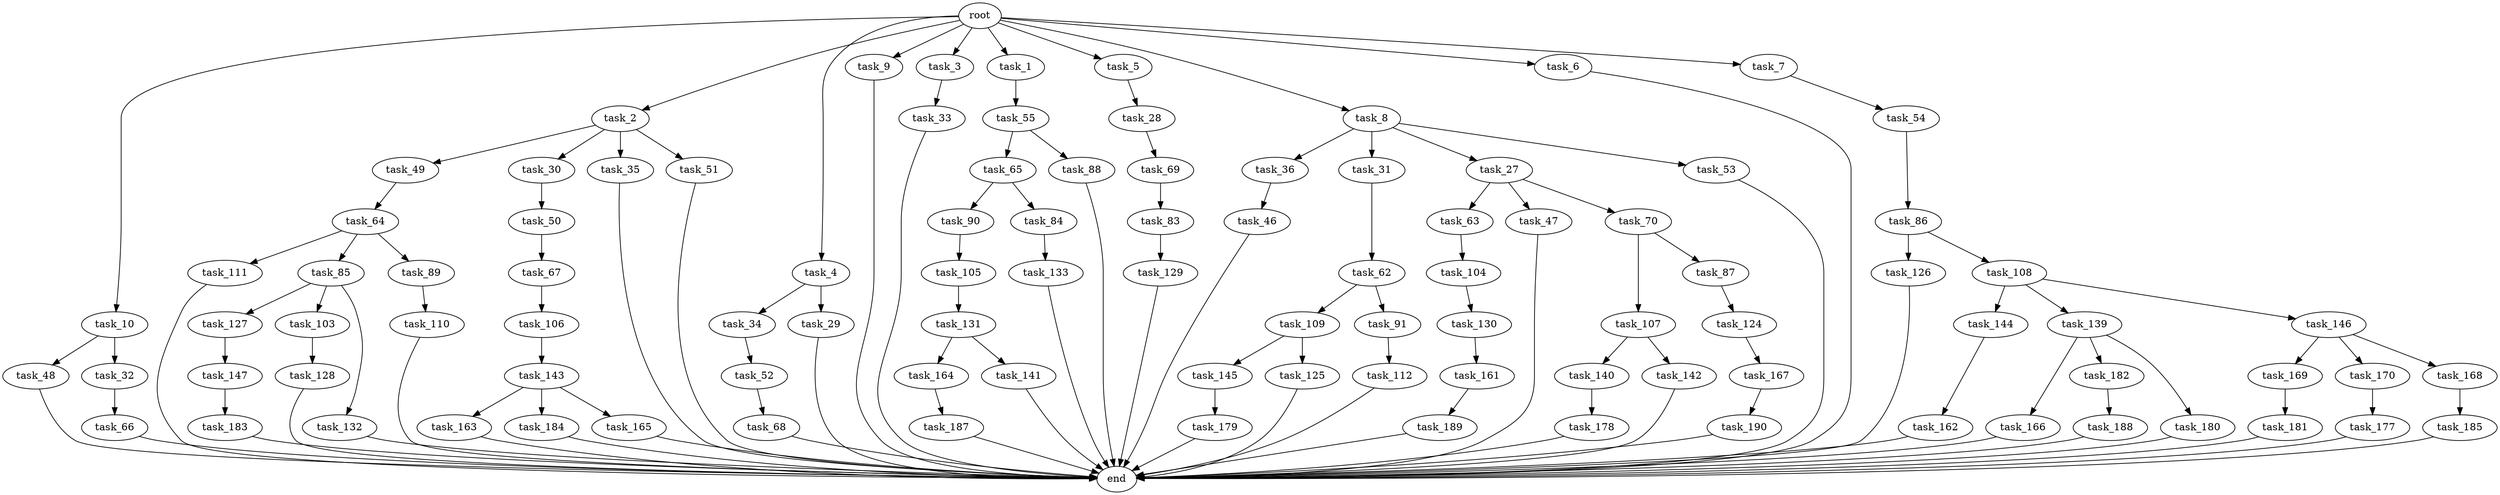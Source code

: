 digraph G {
  task_166 [size="841813590.016000"];
  task_162 [size="1717986918.400000"];
  task_105 [size="1391569403.904000"];
  task_182 [size="841813590.016000"];
  task_65 [size="841813590.016000"];
  task_163 [size="274877906.944000"];
  task_144 [size="274877906.944000"];
  task_46 [size="618475290.624000"];
  task_133 [size="1717986918.400000"];
  task_36 [size="1717986918.400000"];
  task_10 [size="2.048000"];
  task_139 [size="274877906.944000"];
  task_28 [size="154618822.656000"];
  task_50 [size="618475290.624000"];
  task_127 [size="68719476.736000"];
  task_31 [size="1717986918.400000"];
  task_49 [size="154618822.656000"];
  task_181 [size="841813590.016000"];
  task_146 [size="274877906.944000"];
  task_90 [size="1391569403.904000"];
  task_106 [size="1099511627.776000"];
  task_27 [size="1717986918.400000"];
  task_140 [size="154618822.656000"];
  task_147 [size="618475290.624000"];
  task_190 [size="68719476.736000"];
  task_111 [size="1717986918.400000"];
  task_164 [size="68719476.736000"];
  task_126 [size="154618822.656000"];
  task_52 [size="841813590.016000"];
  task_2 [size="2.048000"];
  task_67 [size="618475290.624000"];
  task_112 [size="1717986918.400000"];
  task_110 [size="274877906.944000"];
  task_109 [size="1099511627.776000"];
  task_30 [size="154618822.656000"];
  task_177 [size="618475290.624000"];
  task_169 [size="154618822.656000"];
  task_104 [size="1099511627.776000"];
  task_33 [size="1717986918.400000"];
  task_4 [size="2.048000"];
  task_48 [size="618475290.624000"];
  task_64 [size="154618822.656000"];
  task_85 [size="1717986918.400000"];
  task_35 [size="154618822.656000"];
  task_103 [size="68719476.736000"];
  task_54 [size="1099511627.776000"];
  task_91 [size="1099511627.776000"];
  task_89 [size="1717986918.400000"];
  task_34 [size="154618822.656000"];
  task_9 [size="2.048000"];
  task_32 [size="618475290.624000"];
  task_130 [size="1099511627.776000"];
  task_143 [size="1099511627.776000"];
  task_3 [size="2.048000"];
  task_86 [size="841813590.016000"];
  task_189 [size="1099511627.776000"];
  task_62 [size="618475290.624000"];
  task_1 [size="2.048000"];
  task_107 [size="1099511627.776000"];
  task_170 [size="154618822.656000"];
  task_69 [size="68719476.736000"];
  task_167 [size="429496729.600000"];
  task_5 [size="2.048000"];
  task_108 [size="154618822.656000"];
  task_88 [size="841813590.016000"];
  end [size="0.000000"];
  task_8 [size="2.048000"];
  task_87 [size="1099511627.776000"];
  task_141 [size="68719476.736000"];
  task_179 [size="1099511627.776000"];
  task_84 [size="1391569403.904000"];
  task_83 [size="68719476.736000"];
  task_63 [size="429496729.600000"];
  task_183 [size="68719476.736000"];
  task_131 [size="841813590.016000"];
  task_142 [size="154618822.656000"];
  task_132 [size="68719476.736000"];
  task_29 [size="154618822.656000"];
  task_145 [size="1099511627.776000"];
  task_55 [size="841813590.016000"];
  task_53 [size="1717986918.400000"];
  task_178 [size="1099511627.776000"];
  root [size="0.000000"];
  task_187 [size="429496729.600000"];
  task_47 [size="429496729.600000"];
  task_184 [size="274877906.944000"];
  task_128 [size="68719476.736000"];
  task_180 [size="841813590.016000"];
  task_6 [size="2.048000"];
  task_70 [size="429496729.600000"];
  task_185 [size="429496729.600000"];
  task_129 [size="1391569403.904000"];
  task_188 [size="429496729.600000"];
  task_168 [size="154618822.656000"];
  task_165 [size="274877906.944000"];
  task_161 [size="1099511627.776000"];
  task_51 [size="154618822.656000"];
  task_125 [size="1099511627.776000"];
  task_124 [size="841813590.016000"];
  task_7 [size="2.048000"];
  task_68 [size="274877906.944000"];
  task_66 [size="618475290.624000"];

  task_166 -> end [size="1.000000"];
  task_162 -> end [size="1.000000"];
  task_105 -> task_131 [size="411041792.000000"];
  task_182 -> task_188 [size="209715200.000000"];
  task_65 -> task_90 [size="679477248.000000"];
  task_65 -> task_84 [size="679477248.000000"];
  task_163 -> end [size="1.000000"];
  task_144 -> task_162 [size="838860800.000000"];
  task_46 -> end [size="1.000000"];
  task_133 -> end [size="1.000000"];
  task_36 -> task_46 [size="301989888.000000"];
  task_10 -> task_48 [size="301989888.000000"];
  task_10 -> task_32 [size="301989888.000000"];
  task_139 -> task_180 [size="411041792.000000"];
  task_139 -> task_166 [size="411041792.000000"];
  task_139 -> task_182 [size="411041792.000000"];
  task_28 -> task_69 [size="33554432.000000"];
  task_50 -> task_67 [size="301989888.000000"];
  task_127 -> task_147 [size="301989888.000000"];
  task_31 -> task_62 [size="301989888.000000"];
  task_49 -> task_64 [size="75497472.000000"];
  task_181 -> end [size="1.000000"];
  task_146 -> task_169 [size="75497472.000000"];
  task_146 -> task_170 [size="75497472.000000"];
  task_146 -> task_168 [size="75497472.000000"];
  task_90 -> task_105 [size="679477248.000000"];
  task_106 -> task_143 [size="536870912.000000"];
  task_27 -> task_47 [size="209715200.000000"];
  task_27 -> task_70 [size="209715200.000000"];
  task_27 -> task_63 [size="209715200.000000"];
  task_140 -> task_178 [size="536870912.000000"];
  task_147 -> task_183 [size="33554432.000000"];
  task_190 -> end [size="1.000000"];
  task_111 -> end [size="1.000000"];
  task_164 -> task_187 [size="209715200.000000"];
  task_126 -> end [size="1.000000"];
  task_52 -> task_68 [size="134217728.000000"];
  task_2 -> task_30 [size="75497472.000000"];
  task_2 -> task_35 [size="75497472.000000"];
  task_2 -> task_49 [size="75497472.000000"];
  task_2 -> task_51 [size="75497472.000000"];
  task_67 -> task_106 [size="536870912.000000"];
  task_112 -> end [size="1.000000"];
  task_110 -> end [size="1.000000"];
  task_109 -> task_145 [size="536870912.000000"];
  task_109 -> task_125 [size="536870912.000000"];
  task_30 -> task_50 [size="301989888.000000"];
  task_177 -> end [size="1.000000"];
  task_169 -> task_181 [size="411041792.000000"];
  task_104 -> task_130 [size="536870912.000000"];
  task_33 -> end [size="1.000000"];
  task_4 -> task_29 [size="75497472.000000"];
  task_4 -> task_34 [size="75497472.000000"];
  task_48 -> end [size="1.000000"];
  task_64 -> task_111 [size="838860800.000000"];
  task_64 -> task_85 [size="838860800.000000"];
  task_64 -> task_89 [size="838860800.000000"];
  task_85 -> task_103 [size="33554432.000000"];
  task_85 -> task_127 [size="33554432.000000"];
  task_85 -> task_132 [size="33554432.000000"];
  task_35 -> end [size="1.000000"];
  task_103 -> task_128 [size="33554432.000000"];
  task_54 -> task_86 [size="411041792.000000"];
  task_91 -> task_112 [size="838860800.000000"];
  task_89 -> task_110 [size="134217728.000000"];
  task_34 -> task_52 [size="411041792.000000"];
  task_9 -> end [size="1.000000"];
  task_32 -> task_66 [size="301989888.000000"];
  task_130 -> task_161 [size="536870912.000000"];
  task_143 -> task_165 [size="134217728.000000"];
  task_143 -> task_163 [size="134217728.000000"];
  task_143 -> task_184 [size="134217728.000000"];
  task_3 -> task_33 [size="838860800.000000"];
  task_86 -> task_126 [size="75497472.000000"];
  task_86 -> task_108 [size="75497472.000000"];
  task_189 -> end [size="1.000000"];
  task_62 -> task_91 [size="536870912.000000"];
  task_62 -> task_109 [size="536870912.000000"];
  task_1 -> task_55 [size="411041792.000000"];
  task_107 -> task_140 [size="75497472.000000"];
  task_107 -> task_142 [size="75497472.000000"];
  task_170 -> task_177 [size="301989888.000000"];
  task_69 -> task_83 [size="33554432.000000"];
  task_167 -> task_190 [size="33554432.000000"];
  task_5 -> task_28 [size="75497472.000000"];
  task_108 -> task_139 [size="134217728.000000"];
  task_108 -> task_146 [size="134217728.000000"];
  task_108 -> task_144 [size="134217728.000000"];
  task_88 -> end [size="1.000000"];
  task_8 -> task_36 [size="838860800.000000"];
  task_8 -> task_31 [size="838860800.000000"];
  task_8 -> task_53 [size="838860800.000000"];
  task_8 -> task_27 [size="838860800.000000"];
  task_87 -> task_124 [size="411041792.000000"];
  task_141 -> end [size="1.000000"];
  task_179 -> end [size="1.000000"];
  task_84 -> task_133 [size="838860800.000000"];
  task_83 -> task_129 [size="679477248.000000"];
  task_63 -> task_104 [size="536870912.000000"];
  task_183 -> end [size="1.000000"];
  task_131 -> task_164 [size="33554432.000000"];
  task_131 -> task_141 [size="33554432.000000"];
  task_142 -> end [size="1.000000"];
  task_132 -> end [size="1.000000"];
  task_29 -> end [size="1.000000"];
  task_145 -> task_179 [size="536870912.000000"];
  task_55 -> task_88 [size="411041792.000000"];
  task_55 -> task_65 [size="411041792.000000"];
  task_53 -> end [size="1.000000"];
  task_178 -> end [size="1.000000"];
  root -> task_2 [size="1.000000"];
  root -> task_6 [size="1.000000"];
  root -> task_4 [size="1.000000"];
  root -> task_5 [size="1.000000"];
  root -> task_10 [size="1.000000"];
  root -> task_3 [size="1.000000"];
  root -> task_9 [size="1.000000"];
  root -> task_8 [size="1.000000"];
  root -> task_7 [size="1.000000"];
  root -> task_1 [size="1.000000"];
  task_187 -> end [size="1.000000"];
  task_47 -> end [size="1.000000"];
  task_184 -> end [size="1.000000"];
  task_128 -> end [size="1.000000"];
  task_180 -> end [size="1.000000"];
  task_6 -> end [size="1.000000"];
  task_70 -> task_107 [size="536870912.000000"];
  task_70 -> task_87 [size="536870912.000000"];
  task_185 -> end [size="1.000000"];
  task_129 -> end [size="1.000000"];
  task_188 -> end [size="1.000000"];
  task_168 -> task_185 [size="209715200.000000"];
  task_165 -> end [size="1.000000"];
  task_161 -> task_189 [size="536870912.000000"];
  task_51 -> end [size="1.000000"];
  task_125 -> end [size="1.000000"];
  task_124 -> task_167 [size="209715200.000000"];
  task_7 -> task_54 [size="536870912.000000"];
  task_68 -> end [size="1.000000"];
  task_66 -> end [size="1.000000"];
}
